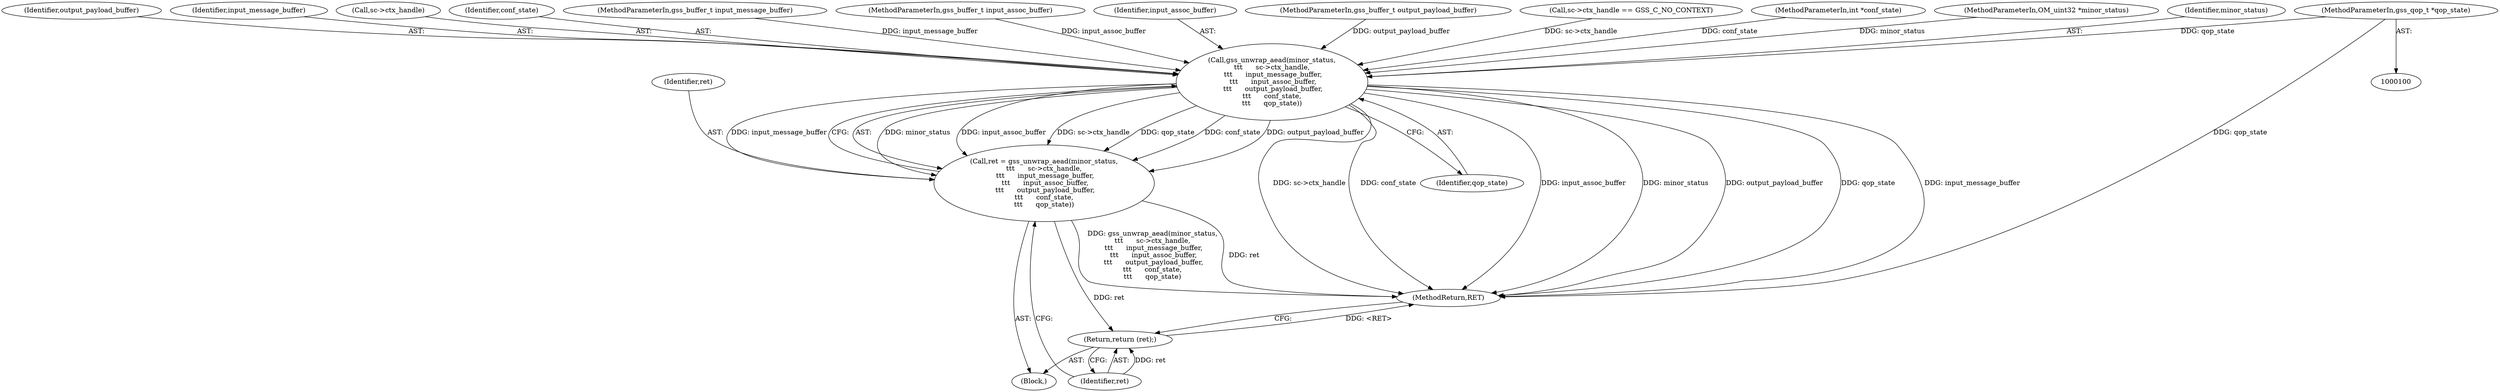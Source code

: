 digraph "0_krb5_b51b33f2bc5d1497ddf5bd107f791c101695000d_19@pointer" {
"1000107" [label="(MethodParameterIn,gss_qop_t *qop_state)"];
"1000126" [label="(Call,gss_unwrap_aead(minor_status,\n\t\t\t      sc->ctx_handle,\n \t\t\t      input_message_buffer,\n \t\t\t      input_assoc_buffer,\n \t\t\t      output_payload_buffer,\n\t\t\t      conf_state,\n\t\t\t      qop_state))"];
"1000124" [label="(Call,ret = gss_unwrap_aead(minor_status,\n\t\t\t      sc->ctx_handle,\n \t\t\t      input_message_buffer,\n \t\t\t      input_assoc_buffer,\n \t\t\t      output_payload_buffer,\n\t\t\t      conf_state,\n\t\t\t      qop_state))"];
"1000136" [label="(Return,return (ret);)"];
"1000108" [label="(Block,)"];
"1000117" [label="(Call,sc->ctx_handle == GSS_C_NO_CONTEXT)"];
"1000125" [label="(Identifier,ret)"];
"1000138" [label="(MethodReturn,RET)"];
"1000106" [label="(MethodParameterIn,int *conf_state)"];
"1000101" [label="(MethodParameterIn,OM_uint32 *minor_status)"];
"1000136" [label="(Return,return (ret);)"];
"1000127" [label="(Identifier,minor_status)"];
"1000124" [label="(Call,ret = gss_unwrap_aead(minor_status,\n\t\t\t      sc->ctx_handle,\n \t\t\t      input_message_buffer,\n \t\t\t      input_assoc_buffer,\n \t\t\t      output_payload_buffer,\n\t\t\t      conf_state,\n\t\t\t      qop_state))"];
"1000133" [label="(Identifier,output_payload_buffer)"];
"1000135" [label="(Identifier,qop_state)"];
"1000137" [label="(Identifier,ret)"];
"1000131" [label="(Identifier,input_message_buffer)"];
"1000128" [label="(Call,sc->ctx_handle)"];
"1000107" [label="(MethodParameterIn,gss_qop_t *qop_state)"];
"1000134" [label="(Identifier,conf_state)"];
"1000103" [label="(MethodParameterIn,gss_buffer_t input_message_buffer)"];
"1000126" [label="(Call,gss_unwrap_aead(minor_status,\n\t\t\t      sc->ctx_handle,\n \t\t\t      input_message_buffer,\n \t\t\t      input_assoc_buffer,\n \t\t\t      output_payload_buffer,\n\t\t\t      conf_state,\n\t\t\t      qop_state))"];
"1000104" [label="(MethodParameterIn,gss_buffer_t input_assoc_buffer)"];
"1000132" [label="(Identifier,input_assoc_buffer)"];
"1000105" [label="(MethodParameterIn,gss_buffer_t output_payload_buffer)"];
"1000107" -> "1000100"  [label="AST: "];
"1000107" -> "1000138"  [label="DDG: qop_state"];
"1000107" -> "1000126"  [label="DDG: qop_state"];
"1000126" -> "1000124"  [label="AST: "];
"1000126" -> "1000135"  [label="CFG: "];
"1000127" -> "1000126"  [label="AST: "];
"1000128" -> "1000126"  [label="AST: "];
"1000131" -> "1000126"  [label="AST: "];
"1000132" -> "1000126"  [label="AST: "];
"1000133" -> "1000126"  [label="AST: "];
"1000134" -> "1000126"  [label="AST: "];
"1000135" -> "1000126"  [label="AST: "];
"1000124" -> "1000126"  [label="CFG: "];
"1000126" -> "1000138"  [label="DDG: input_assoc_buffer"];
"1000126" -> "1000138"  [label="DDG: minor_status"];
"1000126" -> "1000138"  [label="DDG: sc->ctx_handle"];
"1000126" -> "1000138"  [label="DDG: conf_state"];
"1000126" -> "1000138"  [label="DDG: output_payload_buffer"];
"1000126" -> "1000138"  [label="DDG: qop_state"];
"1000126" -> "1000138"  [label="DDG: input_message_buffer"];
"1000126" -> "1000124"  [label="DDG: minor_status"];
"1000126" -> "1000124"  [label="DDG: input_assoc_buffer"];
"1000126" -> "1000124"  [label="DDG: sc->ctx_handle"];
"1000126" -> "1000124"  [label="DDG: qop_state"];
"1000126" -> "1000124"  [label="DDG: conf_state"];
"1000126" -> "1000124"  [label="DDG: output_payload_buffer"];
"1000126" -> "1000124"  [label="DDG: input_message_buffer"];
"1000101" -> "1000126"  [label="DDG: minor_status"];
"1000117" -> "1000126"  [label="DDG: sc->ctx_handle"];
"1000103" -> "1000126"  [label="DDG: input_message_buffer"];
"1000104" -> "1000126"  [label="DDG: input_assoc_buffer"];
"1000105" -> "1000126"  [label="DDG: output_payload_buffer"];
"1000106" -> "1000126"  [label="DDG: conf_state"];
"1000124" -> "1000108"  [label="AST: "];
"1000125" -> "1000124"  [label="AST: "];
"1000137" -> "1000124"  [label="CFG: "];
"1000124" -> "1000138"  [label="DDG: gss_unwrap_aead(minor_status,\n\t\t\t      sc->ctx_handle,\n \t\t\t      input_message_buffer,\n \t\t\t      input_assoc_buffer,\n \t\t\t      output_payload_buffer,\n\t\t\t      conf_state,\n\t\t\t      qop_state)"];
"1000124" -> "1000138"  [label="DDG: ret"];
"1000124" -> "1000136"  [label="DDG: ret"];
"1000136" -> "1000108"  [label="AST: "];
"1000136" -> "1000137"  [label="CFG: "];
"1000137" -> "1000136"  [label="AST: "];
"1000138" -> "1000136"  [label="CFG: "];
"1000136" -> "1000138"  [label="DDG: <RET>"];
"1000137" -> "1000136"  [label="DDG: ret"];
}
